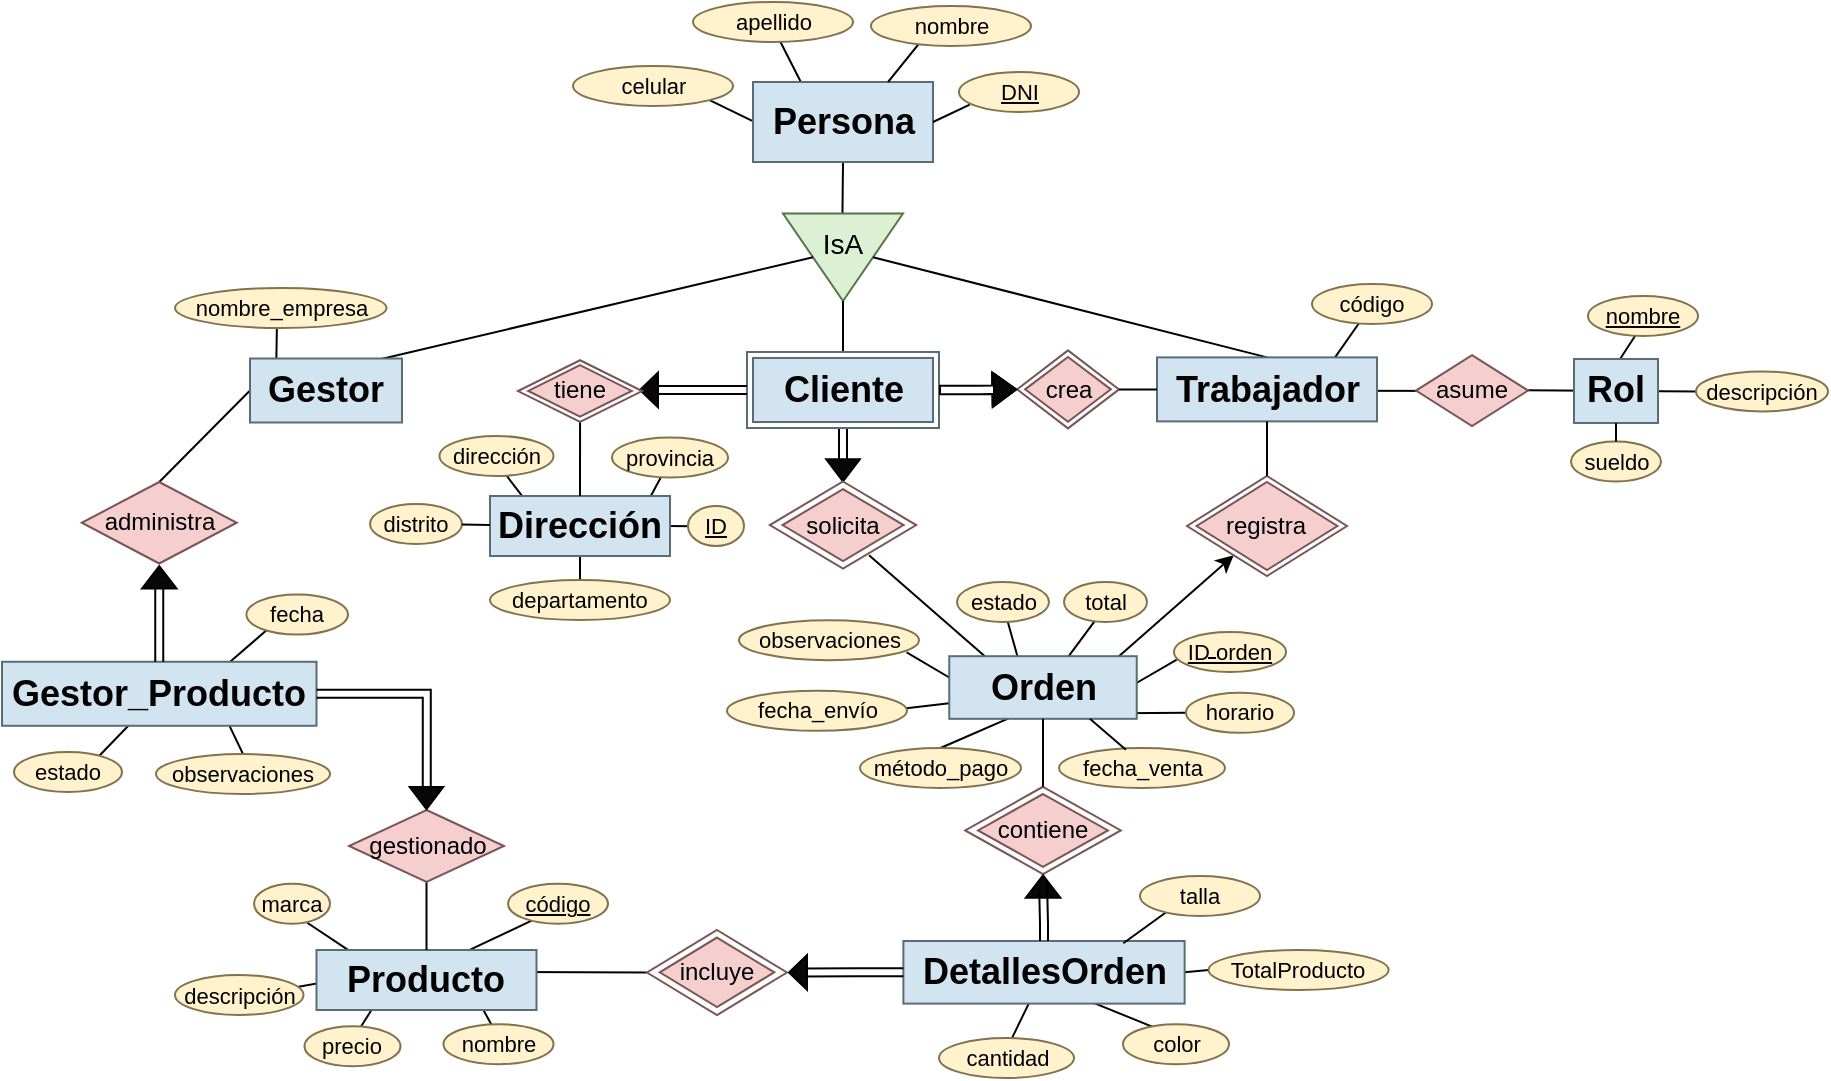 <mxfile version="24.7.17">
  <diagram id="R2lEEEUBdFMjLlhIrx00" name="Page-1">
    <mxGraphModel dx="1254" dy="916" grid="0" gridSize="10" guides="1" tooltips="1" connect="1" arrows="1" fold="1" page="1" pageScale="1" pageWidth="850" pageHeight="1100" math="0" shadow="0" extFonts="Permanent Marker^https://fonts.googleapis.com/css?family=Permanent+Marker">
      <root>
        <mxCell id="0" />
        <mxCell id="1" parent="0" />
        <mxCell id="0wbGflrNy1XPaG-S96dj-91" value="" style="endArrow=none;html=1;rounded=0;exitX=0.791;exitY=0.09;exitDx=0;exitDy=0;exitPerimeter=0;" edge="1" parent="1">
          <mxGeometry width="50" height="50" relative="1" as="geometry">
            <mxPoint x="855" y="226.61" as="sourcePoint" />
            <mxPoint x="868" y="206.61" as="targetPoint" />
          </mxGeometry>
        </mxCell>
        <mxCell id="0wbGflrNy1XPaG-S96dj-69" value="" style="endArrow=none;html=1;rounded=0;entryX=0;entryY=0.5;entryDx=0;entryDy=0;" edge="1" parent="1">
          <mxGeometry width="50" height="50" relative="1" as="geometry">
            <mxPoint x="715.5" y="239.38" as="sourcePoint" />
            <mxPoint x="794.62" y="239.53" as="targetPoint" />
          </mxGeometry>
        </mxCell>
        <mxCell id="0wbGflrNy1XPaG-S96dj-82" value="" style="endArrow=none;html=1;rounded=0;exitX=0.77;exitY=0.15;exitDx=0;exitDy=0;exitPerimeter=0;" edge="1" parent="1" source="0wbGflrNy1XPaG-S96dj-76" target="0wbGflrNy1XPaG-S96dj-1">
          <mxGeometry width="50" height="50" relative="1" as="geometry">
            <mxPoint x="178" y="431" as="sourcePoint" />
            <mxPoint x="171" y="416" as="targetPoint" />
          </mxGeometry>
        </mxCell>
        <mxCell id="0wbGflrNy1XPaG-S96dj-81" value="" style="endArrow=none;html=1;rounded=0;exitX=0.5;exitY=0;exitDx=0;exitDy=0;entryX=0.72;entryY=0.966;entryDx=0;entryDy=0;entryPerimeter=0;" edge="1" parent="1" source="0wbGflrNy1XPaG-S96dj-78" target="0wbGflrNy1XPaG-S96dj-1">
          <mxGeometry width="50" height="50" relative="1" as="geometry">
            <mxPoint x="211" y="534" as="sourcePoint" />
            <mxPoint x="231" y="548" as="targetPoint" />
          </mxGeometry>
        </mxCell>
        <mxCell id="0wbGflrNy1XPaG-S96dj-83" value="" style="endArrow=none;html=1;rounded=0;exitX=0.708;exitY=0.075;exitDx=0;exitDy=0;entryX=0.24;entryY=0.801;entryDx=0;entryDy=0;entryPerimeter=0;exitPerimeter=0;" edge="1" parent="1" source="0wbGflrNy1XPaG-S96dj-1" target="0wbGflrNy1XPaG-S96dj-77">
          <mxGeometry width="50" height="50" relative="1" as="geometry">
            <mxPoint x="87" y="435" as="sourcePoint" />
            <mxPoint x="108" y="418" as="targetPoint" />
          </mxGeometry>
        </mxCell>
        <mxCell id="0wbGflrNy1XPaG-S96dj-56" value="" style="rhombus;whiteSpace=wrap;html=1;fillColor=#F5CFCF;strokeColor=#7B5555;" vertex="1" parent="1">
          <mxGeometry x="559.55" y="222.49" width="42.9" height="32.39" as="geometry" />
        </mxCell>
        <mxCell id="RXgUs7teRVPHH2OxWNDd-2" value="crea" style="rhombus;whiteSpace=wrap;html=1;fillColor=none;strokeColor=#7B5555;" parent="1" vertex="1">
          <mxGeometry x="555.5" y="219.19" width="51" height="39" as="geometry" />
        </mxCell>
        <mxCell id="0wbGflrNy1XPaG-S96dj-52" value="" style="rhombus;whiteSpace=wrap;html=1;fillColor=none;strokeColor=#7B5555;" vertex="1" parent="1">
          <mxGeometry x="529.59" y="437.38" width="77.82" height="43.62" as="geometry" />
        </mxCell>
        <mxCell id="ELXSJOn3E0flHP4w-PMO-62" value="" style="endArrow=none;html=1;rounded=0;exitX=0.791;exitY=0.09;exitDx=0;exitDy=0;exitPerimeter=0;" parent="1" source="ELXSJOn3E0flHP4w-PMO-41" target="55ezojVvOQlJSLOhFWwa-6" edge="1">
          <mxGeometry width="50" height="50" relative="1" as="geometry">
            <mxPoint x="562.5" y="117" as="sourcePoint" />
            <mxPoint x="761.039" y="233.987" as="targetPoint" />
          </mxGeometry>
        </mxCell>
        <mxCell id="55ezojVvOQlJSLOhFWwa-83" value="" style="endArrow=classic;html=1;rounded=0;exitX=0.89;exitY=0.039;exitDx=0;exitDy=0;exitPerimeter=0;" parent="1" target="ELXSJOn3E0flHP4w-PMO-49" edge="1" source="ELXSJOn3E0flHP4w-PMO-58">
          <mxGeometry width="50" height="50" relative="1" as="geometry">
            <mxPoint x="724.5" y="460" as="sourcePoint" />
            <mxPoint x="573.5" y="365" as="targetPoint" />
          </mxGeometry>
        </mxCell>
        <mxCell id="ELXSJOn3E0flHP4w-PMO-66" value="" style="endArrow=none;html=1;rounded=0;entryX=0.482;entryY=0.883;entryDx=0;entryDy=0;exitX=0.173;exitY=0.063;exitDx=0;exitDy=0;entryPerimeter=0;exitPerimeter=0;" parent="1" source="ELXSJOn3E0flHP4w-PMO-39" target="ELXSJOn3E0flHP4w-PMO-65" edge="1">
          <mxGeometry width="50" height="50" relative="1" as="geometry">
            <mxPoint x="82" y="251" as="sourcePoint" />
            <mxPoint x="-73" y="114" as="targetPoint" />
          </mxGeometry>
        </mxCell>
        <mxCell id="ELXSJOn3E0flHP4w-PMO-46" value="" style="endArrow=none;html=1;rounded=0;exitX=0.5;exitY=0;exitDx=0;exitDy=0;entryX=0;entryY=0.5;entryDx=0;entryDy=0;" parent="1" source="ELXSJOn3E0flHP4w-PMO-47" target="ELXSJOn3E0flHP4w-PMO-39" edge="1">
          <mxGeometry width="50" height="50" relative="1" as="geometry">
            <mxPoint x="286" y="361" as="sourcePoint" />
            <mxPoint x="281" y="291" as="targetPoint" />
          </mxGeometry>
        </mxCell>
        <mxCell id="55ezojVvOQlJSLOhFWwa-85" value="" style="endArrow=none;html=1;rounded=0;exitX=0.395;exitY=0.978;exitDx=0;exitDy=0;entryX=0.669;entryY=0.14;entryDx=0;entryDy=0;exitPerimeter=0;entryPerimeter=0;" parent="1" source="ELXSJOn3E0flHP4w-PMO-58" target="55ezojVvOQlJSLOhFWwa-84" edge="1">
          <mxGeometry width="50" height="50" relative="1" as="geometry">
            <mxPoint x="597.5" y="412.4" as="sourcePoint" />
            <mxPoint x="602.5" y="434.4" as="targetPoint" />
          </mxGeometry>
        </mxCell>
        <mxCell id="55ezojVvOQlJSLOhFWwa-69" value="" style="endArrow=none;html=1;rounded=0;exitX=0.439;exitY=0.027;exitDx=0;exitDy=0;entryX=0.745;entryY=0.91;entryDx=0;entryDy=0;entryPerimeter=0;exitPerimeter=0;" parent="1" source="55ezojVvOQlJSLOhFWwa-61" target="ELXSJOn3E0flHP4w-PMO-53" edge="1">
          <mxGeometry width="50" height="50" relative="1" as="geometry">
            <mxPoint x="239.25" y="580" as="sourcePoint" />
            <mxPoint x="243.25" y="559" as="targetPoint" />
          </mxGeometry>
        </mxCell>
        <mxCell id="55ezojVvOQlJSLOhFWwa-68" value="" style="endArrow=none;html=1;rounded=0;exitX=0.551;exitY=0.15;exitDx=0;exitDy=0;entryX=0.25;entryY=1;entryDx=0;entryDy=0;exitPerimeter=0;" parent="1" source="55ezojVvOQlJSLOhFWwa-62" target="ELXSJOn3E0flHP4w-PMO-53" edge="1">
          <mxGeometry width="50" height="50" relative="1" as="geometry">
            <mxPoint x="200.25" y="571" as="sourcePoint" />
            <mxPoint x="218.25" y="555" as="targetPoint" />
          </mxGeometry>
        </mxCell>
        <mxCell id="55ezojVvOQlJSLOhFWwa-70" value="" style="endArrow=none;html=1;rounded=0;exitX=0.701;exitY=0.973;exitDx=0;exitDy=0;entryX=0.143;entryY=-0.003;entryDx=0;entryDy=0;entryPerimeter=0;exitPerimeter=0;" parent="1" source="55ezojVvOQlJSLOhFWwa-60" target="ELXSJOn3E0flHP4w-PMO-53" edge="1">
          <mxGeometry width="50" height="50" relative="1" as="geometry">
            <mxPoint x="299.25" y="584" as="sourcePoint" />
            <mxPoint x="283.25" y="558" as="targetPoint" />
          </mxGeometry>
        </mxCell>
        <mxCell id="55ezojVvOQlJSLOhFWwa-65" value="" style="endArrow=none;html=1;rounded=0;exitX=0.236;exitY=0.923;exitDx=0;exitDy=0;entryX=0.689;entryY=0.012;entryDx=0;entryDy=0;exitPerimeter=0;entryPerimeter=0;" parent="1" source="55ezojVvOQlJSLOhFWwa-58" target="ELXSJOn3E0flHP4w-PMO-53" edge="1">
          <mxGeometry width="50" height="50" relative="1" as="geometry">
            <mxPoint x="316.25" y="431" as="sourcePoint" />
            <mxPoint x="343.25" y="431" as="targetPoint" />
          </mxGeometry>
        </mxCell>
        <mxCell id="55ezojVvOQlJSLOhFWwa-71" value="" style="endArrow=none;html=1;rounded=0;exitX=0.171;exitY=0.751;exitDx=0;exitDy=0;entryX=0.826;entryY=0.016;entryDx=0;entryDy=0;exitPerimeter=0;entryPerimeter=0;" parent="1" source="55ezojVvOQlJSLOhFWwa-59" target="ELXSJOn3E0flHP4w-PMO-53" edge="1">
          <mxGeometry width="50" height="50" relative="1" as="geometry">
            <mxPoint x="341.25" y="569" as="sourcePoint" />
            <mxPoint x="314.25" y="556" as="targetPoint" />
          </mxGeometry>
        </mxCell>
        <mxCell id="55ezojVvOQlJSLOhFWwa-22" value="" style="endArrow=none;html=1;rounded=0;entryX=0;entryY=0.5;entryDx=0;entryDy=0;exitX=0.909;exitY=0.367;exitDx=0;exitDy=0;exitPerimeter=0;" parent="1" source="ELXSJOn3E0flHP4w-PMO-53" target="55ezojVvOQlJSLOhFWwa-21" edge="1">
          <mxGeometry width="50" height="50" relative="1" as="geometry">
            <mxPoint x="247.5" y="569" as="sourcePoint" />
            <mxPoint x="370.5" y="571" as="targetPoint" />
          </mxGeometry>
        </mxCell>
        <mxCell id="55ezojVvOQlJSLOhFWwa-9" value="" style="endArrow=none;html=1;rounded=0;exitX=0;exitY=0.75;exitDx=0;exitDy=0;entryX=0.973;entryY=0.449;entryDx=0;entryDy=0;entryPerimeter=0;" parent="1" source="ELXSJOn3E0flHP4w-PMO-58" target="55ezojVvOQlJSLOhFWwa-57" edge="1">
          <mxGeometry width="50" height="50" relative="1" as="geometry">
            <mxPoint x="522.469" y="394.926" as="sourcePoint" />
            <mxPoint x="504.98" y="394.66" as="targetPoint" />
          </mxGeometry>
        </mxCell>
        <mxCell id="55ezojVvOQlJSLOhFWwa-19" value="" style="endArrow=none;html=1;rounded=0;exitX=0.971;exitY=0.476;exitDx=0;exitDy=0;exitPerimeter=0;entryX=0.025;entryY=0.691;entryDx=0;entryDy=0;entryPerimeter=0;" parent="1" source="ELXSJOn3E0flHP4w-PMO-58" target="0wbGflrNy1XPaG-S96dj-60" edge="1">
          <mxGeometry width="50" height="50" relative="1" as="geometry">
            <mxPoint x="611.5" y="439.0" as="sourcePoint" />
            <mxPoint x="636.265" y="376.348" as="targetPoint" />
          </mxGeometry>
        </mxCell>
        <mxCell id="55ezojVvOQlJSLOhFWwa-15" value="" style="endArrow=none;html=1;rounded=0;entryX=0.208;entryY=0.05;entryDx=0;entryDy=0;exitX=0.678;exitY=0.847;exitDx=0;exitDy=0;exitPerimeter=0;entryPerimeter=0;" parent="1" source="0wbGflrNy1XPaG-S96dj-58" target="ELXSJOn3E0flHP4w-PMO-58" edge="1">
          <mxGeometry width="50" height="50" relative="1" as="geometry">
            <mxPoint x="482.287" y="353.968" as="sourcePoint" />
            <mxPoint x="713.5" y="495" as="targetPoint" />
          </mxGeometry>
        </mxCell>
        <mxCell id="55ezojVvOQlJSLOhFWwa-12" value="" style="endArrow=none;html=1;rounded=0;exitX=0.907;exitY=0.91;exitDx=0;exitDy=0;entryX=0;entryY=0.5;entryDx=0;entryDy=0;exitPerimeter=0;" parent="1" source="ELXSJOn3E0flHP4w-PMO-58" target="55ezojVvOQlJSLOhFWwa-11" edge="1">
          <mxGeometry width="50" height="50" relative="1" as="geometry">
            <mxPoint x="610.5" y="431.0" as="sourcePoint" />
            <mxPoint x="632.5" y="444.0" as="targetPoint" />
          </mxGeometry>
        </mxCell>
        <mxCell id="55ezojVvOQlJSLOhFWwa-48" value="" style="endArrow=none;html=1;rounded=0;entryX=0;entryY=0.5;entryDx=0;entryDy=0;exitX=1;exitY=1;exitDx=0;exitDy=0;" parent="1" edge="1">
          <mxGeometry width="50" height="50" relative="1" as="geometry">
            <mxPoint x="500.32" y="370.171" as="sourcePoint" />
            <mxPoint x="521.625" y="382.75" as="targetPoint" />
          </mxGeometry>
        </mxCell>
        <mxCell id="55ezojVvOQlJSLOhFWwa-47" value="" style="endArrow=none;html=1;rounded=0;entryX=0.5;entryY=0;entryDx=0;entryDy=0;exitX=0.35;exitY=0.95;exitDx=0;exitDy=0;exitPerimeter=0;" parent="1" source="ELXSJOn3E0flHP4w-PMO-58" target="55ezojVvOQlJSLOhFWwa-56" edge="1">
          <mxGeometry width="50" height="50" relative="1" as="geometry">
            <mxPoint x="561" y="406" as="sourcePoint" />
            <mxPoint x="583.21" y="423.04" as="targetPoint" />
          </mxGeometry>
        </mxCell>
        <mxCell id="55ezojVvOQlJSLOhFWwa-17" value="" style="endArrow=none;html=1;rounded=0;exitX=0.281;exitY=0.029;exitDx=0;exitDy=0;entryX=0.549;entryY=0.977;entryDx=0;entryDy=0;entryPerimeter=0;exitPerimeter=0;" parent="1" target="55ezojVvOQlJSLOhFWwa-16" edge="1">
          <mxGeometry width="50" height="50" relative="1" as="geometry">
            <mxPoint x="555.969" y="373.006" as="sourcePoint" />
            <mxPoint x="555" y="351" as="targetPoint" />
          </mxGeometry>
        </mxCell>
        <mxCell id="55ezojVvOQlJSLOhFWwa-43" value="" style="endArrow=none;html=1;rounded=0;exitX=0.211;exitY=0.126;exitDx=0;exitDy=0;exitPerimeter=0;entryX=0.575;entryY=0.943;entryDx=0;entryDy=0;entryPerimeter=0;" parent="1" source="ELXSJOn3E0flHP4w-PMO-56" target="55ezojVvOQlJSLOhFWwa-36" edge="1">
          <mxGeometry width="50" height="50" relative="1" as="geometry">
            <mxPoint x="302" y="338" as="sourcePoint" />
            <mxPoint x="266" y="345" as="targetPoint" />
          </mxGeometry>
        </mxCell>
        <mxCell id="55ezojVvOQlJSLOhFWwa-39" value="" style="endArrow=none;html=1;rounded=0;entryX=0.5;entryY=0;entryDx=0;entryDy=0;exitX=0.5;exitY=1;exitDx=0;exitDy=0;" parent="1" source="ELXSJOn3E0flHP4w-PMO-56" target="55ezojVvOQlJSLOhFWwa-33" edge="1">
          <mxGeometry width="50" height="50" relative="1" as="geometry">
            <mxPoint x="389" y="335" as="sourcePoint" />
            <mxPoint x="421" y="335" as="targetPoint" />
          </mxGeometry>
        </mxCell>
        <mxCell id="55ezojVvOQlJSLOhFWwa-38" value="" style="endArrow=none;html=1;rounded=0;entryX=0.448;entryY=0.852;entryDx=0;entryDy=0;exitX=0.881;exitY=0.071;exitDx=0;exitDy=0;exitPerimeter=0;entryPerimeter=0;" parent="1" source="ELXSJOn3E0flHP4w-PMO-56" target="55ezojVvOQlJSLOhFWwa-31" edge="1">
          <mxGeometry width="50" height="50" relative="1" as="geometry">
            <mxPoint x="389" y="335" as="sourcePoint" />
            <mxPoint x="421" y="342" as="targetPoint" />
          </mxGeometry>
        </mxCell>
        <mxCell id="55ezojVvOQlJSLOhFWwa-37" value="" style="endArrow=none;html=1;rounded=0;entryX=0.057;entryY=0.505;entryDx=0;entryDy=0;exitX=1;exitY=0.5;exitDx=0;exitDy=0;entryPerimeter=0;" parent="1" source="ELXSJOn3E0flHP4w-PMO-56" target="55ezojVvOQlJSLOhFWwa-34" edge="1">
          <mxGeometry width="50" height="50" relative="1" as="geometry">
            <mxPoint x="520" y="296" as="sourcePoint" />
            <mxPoint x="609" y="423" as="targetPoint" />
          </mxGeometry>
        </mxCell>
        <mxCell id="ELXSJOn3E0flHP4w-PMO-70" value="" style="shape=link;html=1;rounded=0;exitX=0;exitY=0.5;exitDx=0;exitDy=0;" parent="1" edge="1" source="RXgUs7teRVPHH2OxWNDd-12">
          <mxGeometry width="100" relative="1" as="geometry">
            <mxPoint x="459.274" y="258" as="sourcePoint" />
            <mxPoint x="372" y="239" as="targetPoint" />
          </mxGeometry>
        </mxCell>
        <mxCell id="ELXSJOn3E0flHP4w-PMO-22" value="" style="endArrow=none;html=1;rounded=0;exitX=0.057;exitY=0.505;exitDx=0;exitDy=0;exitPerimeter=0;entryX=0.5;entryY=1;entryDx=0;entryDy=0;" parent="1" source="ELXSJOn3E0flHP4w-PMO-31" target="ELXSJOn3E0flHP4w-PMO-2" edge="1">
          <mxGeometry width="50" height="50" relative="1" as="geometry">
            <mxPoint x="468.5" y="149" as="sourcePoint" />
            <mxPoint x="468.5" y="122" as="targetPoint" />
          </mxGeometry>
        </mxCell>
        <mxCell id="ELXSJOn3E0flHP4w-PMO-15" value="" style="endArrow=none;html=1;rounded=0;exitX=0.019;exitY=0.512;exitDx=0;exitDy=0;exitPerimeter=0;entryX=1;entryY=1;entryDx=0;entryDy=0;" parent="1" source="ELXSJOn3E0flHP4w-PMO-2" target="ELXSJOn3E0flHP4w-PMO-12" edge="1">
          <mxGeometry width="50" height="50" relative="1" as="geometry">
            <mxPoint x="423.5" y="102" as="sourcePoint" />
            <mxPoint x="393.5" y="90" as="targetPoint" />
          </mxGeometry>
        </mxCell>
        <mxCell id="ELXSJOn3E0flHP4w-PMO-14" value="" style="endArrow=none;html=1;rounded=0;entryX=0.538;entryY=0.932;entryDx=0;entryDy=0;entryPerimeter=0;exitX=0.27;exitY=0.018;exitDx=0;exitDy=0;exitPerimeter=0;" parent="1" source="ELXSJOn3E0flHP4w-PMO-2" target="ELXSJOn3E0flHP4w-PMO-11" edge="1">
          <mxGeometry width="50" height="50" relative="1" as="geometry">
            <mxPoint x="441.5" y="87" as="sourcePoint" />
            <mxPoint x="431.5" y="57" as="targetPoint" />
          </mxGeometry>
        </mxCell>
        <mxCell id="ELXSJOn3E0flHP4w-PMO-2" value="&lt;font style=&quot;font-size: 18px;&quot;&gt;&lt;b&gt;Persona&lt;/b&gt;&lt;/font&gt;" style="rounded=0;whiteSpace=wrap;html=1;fillColor=#d2e4f0;strokeColor=#5a6c78;shadow=0;" parent="1" vertex="1">
          <mxGeometry x="423.5" y="85" width="90" height="40" as="geometry" />
        </mxCell>
        <mxCell id="ELXSJOn3E0flHP4w-PMO-8" value="" style="endArrow=none;html=1;rounded=0;exitX=1;exitY=0.5;exitDx=0;exitDy=0;entryX=0.09;entryY=0.814;entryDx=0;entryDy=0;entryPerimeter=0;" parent="1" source="ELXSJOn3E0flHP4w-PMO-2" target="ELXSJOn3E0flHP4w-PMO-9" edge="1">
          <mxGeometry width="50" height="50" relative="1" as="geometry">
            <mxPoint x="513.5" y="101" as="sourcePoint" />
            <mxPoint x="543.5" y="91" as="targetPoint" />
          </mxGeometry>
        </mxCell>
        <mxCell id="ELXSJOn3E0flHP4w-PMO-9" value="&lt;u&gt;&lt;font style=&quot;font-size: 11px;&quot;&gt;DNI&lt;/font&gt;&lt;/u&gt;" style="ellipse;whiteSpace=wrap;html=1;fillColor=#FFF2CC;strokeColor=#80734D;" parent="1" vertex="1">
          <mxGeometry x="526.5" y="80" width="60" height="20" as="geometry" />
        </mxCell>
        <mxCell id="ELXSJOn3E0flHP4w-PMO-12" value="&lt;font style=&quot;font-size: 11px;&quot;&gt;celular&lt;/font&gt;" style="ellipse;whiteSpace=wrap;html=1;fillColor=#fff2cc;strokeColor=#80734d;" parent="1" vertex="1">
          <mxGeometry x="333.5" y="77" width="80" height="20" as="geometry" />
        </mxCell>
        <mxCell id="ELXSJOn3E0flHP4w-PMO-13" value="" style="endArrow=none;html=1;rounded=0;exitX=0.75;exitY=0;exitDx=0;exitDy=0;entryX=0.299;entryY=0.947;entryDx=0;entryDy=0;entryPerimeter=0;" parent="1" source="ELXSJOn3E0flHP4w-PMO-2" target="ELXSJOn3E0flHP4w-PMO-10" edge="1">
          <mxGeometry width="50" height="50" relative="1" as="geometry">
            <mxPoint x="493.5" y="85" as="sourcePoint" />
            <mxPoint x="513.5" y="55" as="targetPoint" />
          </mxGeometry>
        </mxCell>
        <mxCell id="ELXSJOn3E0flHP4w-PMO-10" value="&lt;font style=&quot;font-size: 11px;&quot;&gt;nombre&lt;/font&gt;" style="ellipse;whiteSpace=wrap;html=1;fillColor=#FFF2CC;strokeColor=#80734D;" parent="1" vertex="1">
          <mxGeometry x="482.5" y="47" width="80" height="20" as="geometry" />
        </mxCell>
        <mxCell id="ELXSJOn3E0flHP4w-PMO-11" value="&lt;font style=&quot;font-size: 11px;&quot;&gt;apellido&lt;/font&gt;" style="ellipse;whiteSpace=wrap;html=1;fillColor=#FFF2CC;strokeColor=#80734D;" parent="1" vertex="1">
          <mxGeometry x="393.5" y="45" width="80" height="20" as="geometry" />
        </mxCell>
        <mxCell id="ELXSJOn3E0flHP4w-PMO-31" value="" style="triangle;whiteSpace=wrap;html=1;rotation=90;fillColor=#DCF0D3;strokeColor=#557748;" parent="1" vertex="1">
          <mxGeometry x="446.63" y="142.63" width="43.75" height="60" as="geometry" />
        </mxCell>
        <mxCell id="ELXSJOn3E0flHP4w-PMO-32" value="&lt;font style=&quot;font-size: 14px;&quot;&gt;IsA&lt;/font&gt;" style="text;html=1;align=center;verticalAlign=middle;resizable=0;points=[];autosize=1;strokeColor=none;fillColor=none;" parent="1" vertex="1">
          <mxGeometry x="447.5" y="151" width="40" height="30" as="geometry" />
        </mxCell>
        <mxCell id="ELXSJOn3E0flHP4w-PMO-34" value="" style="endArrow=none;html=1;rounded=0;entryX=0.5;entryY=0;entryDx=0;entryDy=0;exitX=0.5;exitY=0;exitDx=0;exitDy=0;" parent="1" source="ELXSJOn3E0flHP4w-PMO-41" target="ELXSJOn3E0flHP4w-PMO-31" edge="1">
          <mxGeometry width="50" height="50" relative="1" as="geometry">
            <mxPoint x="633.5" y="245" as="sourcePoint" />
            <mxPoint x="482.5" y="175" as="targetPoint" />
          </mxGeometry>
        </mxCell>
        <mxCell id="ELXSJOn3E0flHP4w-PMO-35" value="" style="endArrow=none;html=1;rounded=0;entryX=0.5;entryY=1;entryDx=0;entryDy=0;exitX=0.654;exitY=0.125;exitDx=0;exitDy=0;exitPerimeter=0;" parent="1" source="ELXSJOn3E0flHP4w-PMO-39" target="ELXSJOn3E0flHP4w-PMO-31" edge="1">
          <mxGeometry width="50" height="50" relative="1" as="geometry">
            <mxPoint x="299.75" y="245" as="sourcePoint" />
            <mxPoint x="449.75" y="175" as="targetPoint" />
          </mxGeometry>
        </mxCell>
        <mxCell id="ELXSJOn3E0flHP4w-PMO-38" value="" style="endArrow=none;html=1;rounded=0;entryX=1;entryY=0.5;entryDx=0;entryDy=0;exitX=0.5;exitY=0;exitDx=0;exitDy=0;" parent="1" source="ELXSJOn3E0flHP4w-PMO-45" target="ELXSJOn3E0flHP4w-PMO-31" edge="1">
          <mxGeometry width="50" height="50" relative="1" as="geometry">
            <mxPoint x="473.5" y="235" as="sourcePoint" />
            <mxPoint x="433.25" y="195" as="targetPoint" />
          </mxGeometry>
        </mxCell>
        <mxCell id="ELXSJOn3E0flHP4w-PMO-39" value="&lt;font style=&quot;font-size: 18px;&quot;&gt;&lt;b&gt;Gestor&lt;/b&gt;&lt;/font&gt;" style="rounded=0;whiteSpace=wrap;html=1;fillColor=#d2e4f0;strokeColor=#5a6c78;shadow=0;" parent="1" vertex="1">
          <mxGeometry x="172" y="223.25" width="76" height="32" as="geometry" />
        </mxCell>
        <mxCell id="ELXSJOn3E0flHP4w-PMO-41" value="&lt;span style=&quot;font-size: 18px;&quot;&gt;&lt;b&gt;Trabajador&lt;/b&gt;&lt;/span&gt;" style="rounded=0;whiteSpace=wrap;html=1;fillColor=#d2e4f0;strokeColor=#5a6c78;shadow=0;" parent="1" vertex="1">
          <mxGeometry x="625.5" y="222.69" width="110" height="32" as="geometry" />
        </mxCell>
        <mxCell id="ELXSJOn3E0flHP4w-PMO-47" value="administra" style="rhombus;whiteSpace=wrap;html=1;fillColor=#F5CFCF;strokeColor=#7B5555;" parent="1" vertex="1">
          <mxGeometry x="87.87" y="285" width="77.5" height="40.75" as="geometry" />
        </mxCell>
        <mxCell id="ELXSJOn3E0flHP4w-PMO-49" value="" style="rhombus;whiteSpace=wrap;html=1;fillColor=none;strokeColor=#7B5555;" parent="1" vertex="1">
          <mxGeometry x="640.5" y="282" width="80" height="50" as="geometry" />
        </mxCell>
        <mxCell id="ELXSJOn3E0flHP4w-PMO-52" value="tiene" style="rhombus;whiteSpace=wrap;html=1;fillColor=#F5CFCF;strokeColor=#7B5555;" parent="1" vertex="1">
          <mxGeometry x="311.12" y="226.61" width="51.75" height="25.75" as="geometry" />
        </mxCell>
        <mxCell id="ELXSJOn3E0flHP4w-PMO-53" value="&lt;font style=&quot;font-size: 18px;&quot;&gt;&lt;b&gt;Producto&lt;/b&gt;&lt;/font&gt;" style="rounded=0;whiteSpace=wrap;html=1;fillColor=#d2e4f0;strokeColor=#5a6c78;shadow=0;" parent="1" vertex="1">
          <mxGeometry x="205.25" y="519" width="110" height="30" as="geometry" />
        </mxCell>
        <mxCell id="ELXSJOn3E0flHP4w-PMO-56" value="&lt;font style=&quot;font-size: 18px;&quot;&gt;&lt;b&gt;Dirección&lt;/b&gt;&lt;/font&gt;" style="rounded=0;whiteSpace=wrap;html=1;fillColor=#d2e4f0;strokeColor=#5a6c78;shadow=0;" parent="1" vertex="1">
          <mxGeometry x="292" y="292" width="90" height="30" as="geometry" />
        </mxCell>
        <mxCell id="ELXSJOn3E0flHP4w-PMO-65" value="&lt;font style=&quot;font-size: 11px;&quot;&gt;nombre_empresa&lt;/font&gt;" style="ellipse;whiteSpace=wrap;html=1;fillColor=#FFF2CC;strokeColor=#80734D;" parent="1" vertex="1">
          <mxGeometry x="134.5" y="188" width="105.75" height="20" as="geometry" />
        </mxCell>
        <mxCell id="ELXSJOn3E0flHP4w-PMO-67" value="" style="endArrow=none;html=1;rounded=0;exitX=0.5;exitY=0;exitDx=0;exitDy=0;entryX=0.5;entryY=1;entryDx=0;entryDy=0;" parent="1" source="ELXSJOn3E0flHP4w-PMO-53" target="0wbGflrNy1XPaG-S96dj-75" edge="1">
          <mxGeometry width="50" height="50" relative="1" as="geometry">
            <mxPoint x="97.5" y="483" as="sourcePoint" />
            <mxPoint x="224" y="440" as="targetPoint" />
          </mxGeometry>
        </mxCell>
        <mxCell id="ELXSJOn3E0flHP4w-PMO-72" value="" style="shape=link;html=1;rounded=0;exitX=0.5;exitY=1;exitDx=0;exitDy=0;entryX=0;entryY=0.5;entryDx=0;entryDy=0;" parent="1" source="ELXSJOn3E0flHP4w-PMO-45" target="55ezojVvOQlJSLOhFWwa-75" edge="1">
          <mxGeometry width="100" relative="1" as="geometry">
            <mxPoint x="502.5" y="276" as="sourcePoint" />
            <mxPoint x="500" y="298" as="targetPoint" />
          </mxGeometry>
        </mxCell>
        <mxCell id="ELXSJOn3E0flHP4w-PMO-74" value="" style="group" parent="1" vertex="1" connectable="0">
          <mxGeometry x="518.5" y="369.75" width="100" height="36" as="geometry" />
        </mxCell>
        <mxCell id="ELXSJOn3E0flHP4w-PMO-58" value="&lt;span style=&quot;font-size: 18px;&quot;&gt;&lt;b&gt;Orden&lt;/b&gt;&lt;/span&gt;" style="rounded=0;whiteSpace=wrap;html=1;fillColor=#d2e4f0;strokeColor=#5a6c78;shadow=0;" parent="ELXSJOn3E0flHP4w-PMO-74" vertex="1">
          <mxGeometry x="3.125" y="2.348" width="93.75" height="31.304" as="geometry" />
        </mxCell>
        <mxCell id="ELXSJOn3E0flHP4w-PMO-76" value="" style="endArrow=none;html=1;rounded=0;entryX=0.5;entryY=1;entryDx=0;entryDy=0;" parent="1" source="ELXSJOn3E0flHP4w-PMO-49" target="ELXSJOn3E0flHP4w-PMO-41" edge="1">
          <mxGeometry width="50" height="50" relative="1" as="geometry">
            <mxPoint x="637.5" y="327" as="sourcePoint" />
            <mxPoint x="687.5" y="277" as="targetPoint" />
          </mxGeometry>
        </mxCell>
        <mxCell id="55ezojVvOQlJSLOhFWwa-6" value="&lt;font style=&quot;font-size: 11px;&quot;&gt;código&lt;/font&gt;" style="ellipse;whiteSpace=wrap;html=1;fillColor=#FFF2CC;strokeColor=#80734D;" parent="1" vertex="1">
          <mxGeometry x="703" y="186" width="60" height="20" as="geometry" />
        </mxCell>
        <mxCell id="55ezojVvOQlJSLOhFWwa-11" value="&lt;span style=&quot;font-size: 11px;&quot;&gt;horario&lt;/span&gt;" style="ellipse;whiteSpace=wrap;html=1;fillColor=#FFF2CC;strokeColor=#80734D;" parent="1" vertex="1">
          <mxGeometry x="640" y="390.4" width="54" height="20" as="geometry" />
        </mxCell>
        <mxCell id="55ezojVvOQlJSLOhFWwa-14" value="" style="group" parent="1" vertex="1" connectable="0">
          <mxGeometry x="420.5" y="220" width="96" height="38" as="geometry" />
        </mxCell>
        <mxCell id="ELXSJOn3E0flHP4w-PMO-45" value="" style="rounded=0;whiteSpace=wrap;html=1;strokeColor=#5A6C78;fillColor=none;" parent="55ezojVvOQlJSLOhFWwa-14" vertex="1">
          <mxGeometry width="96" height="38" as="geometry" />
        </mxCell>
        <mxCell id="ELXSJOn3E0flHP4w-PMO-40" value="&lt;font style=&quot;font-size: 18px;&quot;&gt;&lt;b&gt;Cliente&lt;/b&gt;&lt;/font&gt;" style="rounded=0;whiteSpace=wrap;html=1;fillColor=#d2e4f0;strokeColor=#5a6c78;shadow=0;" parent="55ezojVvOQlJSLOhFWwa-14" vertex="1">
          <mxGeometry x="3" y="3" width="90" height="32" as="geometry" />
        </mxCell>
        <mxCell id="ELXSJOn3E0flHP4w-PMO-50" value="&lt;font style=&quot;font-size: 12px;&quot;&gt;solicita&lt;/font&gt;" style="rhombus;whiteSpace=wrap;html=1;fillColor=#F5CFCF;strokeColor=#7B5555;" parent="1" vertex="1">
          <mxGeometry x="438.25" y="288.52" width="60.51" height="36" as="geometry" />
        </mxCell>
        <mxCell id="55ezojVvOQlJSLOhFWwa-16" value="&lt;font style=&quot;font-size: 11px;&quot;&gt;estado&lt;/font&gt;" style="ellipse;whiteSpace=wrap;html=1;fillColor=#FFF2CC;strokeColor=#80734D;" parent="1" vertex="1">
          <mxGeometry x="525.5" y="335" width="46" height="20" as="geometry" />
        </mxCell>
        <mxCell id="55ezojVvOQlJSLOhFWwa-21" value="" style="rhombus;whiteSpace=wrap;html=1;fillColor=none;strokeColor=#7B5555;" parent="1" vertex="1">
          <mxGeometry x="370.5" y="509" width="70" height="42.5" as="geometry" />
        </mxCell>
        <mxCell id="55ezojVvOQlJSLOhFWwa-31" value="&lt;font style=&quot;font-size: 11px;&quot;&gt;provincia&lt;/font&gt;" style="ellipse;whiteSpace=wrap;html=1;fillColor=#FFF2CC;strokeColor=#80734D;" parent="1" vertex="1">
          <mxGeometry x="353" y="262.75" width="58" height="20" as="geometry" />
        </mxCell>
        <mxCell id="55ezojVvOQlJSLOhFWwa-32" style="edgeStyle=orthogonalEdgeStyle;rounded=0;orthogonalLoop=1;jettySize=auto;html=1;exitX=0.5;exitY=1;exitDx=0;exitDy=0;" parent="1" source="55ezojVvOQlJSLOhFWwa-31" target="55ezojVvOQlJSLOhFWwa-31" edge="1">
          <mxGeometry relative="1" as="geometry" />
        </mxCell>
        <mxCell id="55ezojVvOQlJSLOhFWwa-33" value="&lt;font style=&quot;font-size: 11px;&quot;&gt;departamento&lt;/font&gt;" style="ellipse;whiteSpace=wrap;html=1;fillColor=#FFF2CC;strokeColor=#80734D;" parent="1" vertex="1">
          <mxGeometry x="292" y="334" width="90" height="20" as="geometry" />
        </mxCell>
        <mxCell id="55ezojVvOQlJSLOhFWwa-34" value="&lt;span style=&quot;font-size: 11px;&quot;&gt;&lt;u&gt;ID&lt;/u&gt;&lt;/span&gt;" style="ellipse;whiteSpace=wrap;html=1;fillColor=#FFF2CC;strokeColor=#80734D;" parent="1" vertex="1">
          <mxGeometry x="391" y="297" width="28" height="20" as="geometry" />
        </mxCell>
        <mxCell id="55ezojVvOQlJSLOhFWwa-35" value="&lt;font style=&quot;font-size: 11px;&quot;&gt;distrito&lt;/font&gt;" style="ellipse;whiteSpace=wrap;html=1;fillColor=#FFF2CC;strokeColor=#80734D;" parent="1" vertex="1">
          <mxGeometry x="232" y="296" width="46" height="20" as="geometry" />
        </mxCell>
        <mxCell id="55ezojVvOQlJSLOhFWwa-36" value="&lt;font style=&quot;font-size: 11px;&quot;&gt;dirección&lt;/font&gt;" style="ellipse;whiteSpace=wrap;html=1;fillColor=#FFF2CC;strokeColor=#80734D;" parent="1" vertex="1">
          <mxGeometry x="266.75" y="262" width="57" height="20" as="geometry" />
        </mxCell>
        <mxCell id="55ezojVvOQlJSLOhFWwa-40" value="" style="endArrow=none;html=1;rounded=0;" parent="1" source="ELXSJOn3E0flHP4w-PMO-56" target="55ezojVvOQlJSLOhFWwa-35" edge="1">
          <mxGeometry width="50" height="50" relative="1" as="geometry">
            <mxPoint x="370" y="345" as="sourcePoint" />
            <mxPoint x="369" y="362" as="targetPoint" />
          </mxGeometry>
        </mxCell>
        <mxCell id="55ezojVvOQlJSLOhFWwa-45" value="&lt;font style=&quot;font-size: 11px;&quot;&gt;observaciones&lt;/font&gt;" style="ellipse;whiteSpace=wrap;html=1;fillColor=#FFF2CC;strokeColor=#80734D;" parent="1" vertex="1">
          <mxGeometry x="416.5" y="354.1" width="90" height="20" as="geometry" />
        </mxCell>
        <mxCell id="55ezojVvOQlJSLOhFWwa-56" value="&lt;span style=&quot;font-size: 11px;&quot;&gt;método_pago&lt;/span&gt;" style="ellipse;whiteSpace=wrap;html=1;fillColor=#FFF2CC;strokeColor=#80734D;" parent="1" vertex="1">
          <mxGeometry x="477" y="418" width="80.5" height="20" as="geometry" />
        </mxCell>
        <mxCell id="55ezojVvOQlJSLOhFWwa-57" value="&lt;font style=&quot;font-size: 11px;&quot;&gt;fecha_envío&lt;/font&gt;" style="ellipse;whiteSpace=wrap;html=1;fillColor=#FFF2CC;strokeColor=#80734D;" parent="1" vertex="1">
          <mxGeometry x="410.5" y="389.4" width="90" height="20" as="geometry" />
        </mxCell>
        <mxCell id="55ezojVvOQlJSLOhFWwa-58" value="&lt;font style=&quot;font-size: 11px;&quot;&gt;&lt;u&gt;código&lt;/u&gt;&lt;/font&gt;" style="ellipse;whiteSpace=wrap;html=1;fillColor=#FFF2CC;strokeColor=#80734D;" parent="1" vertex="1">
          <mxGeometry x="301" y="485.9" width="50" height="20" as="geometry" />
        </mxCell>
        <mxCell id="55ezojVvOQlJSLOhFWwa-59" value="&lt;font style=&quot;font-size: 11px;&quot;&gt;descripción&lt;/font&gt;" style="ellipse;whiteSpace=wrap;html=1;fillColor=#FFF2CC;strokeColor=#80734D;" parent="1" vertex="1">
          <mxGeometry x="134.5" y="531.5" width="64.25" height="20" as="geometry" />
        </mxCell>
        <mxCell id="55ezojVvOQlJSLOhFWwa-60" value="&lt;font style=&quot;font-size: 11px;&quot;&gt;marca&lt;/font&gt;" style="ellipse;whiteSpace=wrap;html=1;fillColor=#FFF2CC;strokeColor=#80734D;" parent="1" vertex="1">
          <mxGeometry x="174" y="485.9" width="38" height="20" as="geometry" />
        </mxCell>
        <mxCell id="55ezojVvOQlJSLOhFWwa-61" value="&lt;font style=&quot;font-size: 11px;&quot;&gt;nombre&lt;/font&gt;" style="ellipse;whiteSpace=wrap;html=1;fillColor=#FFF2CC;strokeColor=#80734D;" parent="1" vertex="1">
          <mxGeometry x="268.75" y="556.1" width="55" height="20" as="geometry" />
        </mxCell>
        <mxCell id="55ezojVvOQlJSLOhFWwa-62" value="&lt;font style=&quot;font-size: 11px;&quot;&gt;precio&lt;/font&gt;" style="ellipse;whiteSpace=wrap;html=1;fillColor=#FFF2CC;strokeColor=#80734D;" parent="1" vertex="1">
          <mxGeometry x="199.25" y="557.1" width="48" height="20" as="geometry" />
        </mxCell>
        <mxCell id="55ezojVvOQlJSLOhFWwa-75" value="" style="triangle;whiteSpace=wrap;html=1;rotation=90;fillColor=#080808;" parent="1" vertex="1">
          <mxGeometry x="463" y="270.75" width="11" height="16.77" as="geometry" />
        </mxCell>
        <mxCell id="55ezojVvOQlJSLOhFWwa-84" value="&lt;span style=&quot;font-size: 11px;&quot;&gt;total&lt;/span&gt;" style="ellipse;whiteSpace=wrap;html=1;fillColor=#FFF2CC;strokeColor=#80734D;" parent="1" vertex="1">
          <mxGeometry x="579" y="335" width="41.5" height="20" as="geometry" />
        </mxCell>
        <mxCell id="RXgUs7teRVPHH2OxWNDd-1" value="" style="endArrow=none;html=1;rounded=0;entryX=0;entryY=0.5;entryDx=0;entryDy=0;exitX=1;exitY=0.5;exitDx=0;exitDy=0;" parent="1" source="RXgUs7teRVPHH2OxWNDd-2" target="ELXSJOn3E0flHP4w-PMO-41" edge="1">
          <mxGeometry width="50" height="50" relative="1" as="geometry">
            <mxPoint x="620.5" y="238.69" as="sourcePoint" />
            <mxPoint x="668.5" y="238.69" as="targetPoint" />
          </mxGeometry>
        </mxCell>
        <mxCell id="RXgUs7teRVPHH2OxWNDd-7" value="" style="edgeStyle=orthogonalEdgeStyle;rounded=0;orthogonalLoop=1;jettySize=auto;html=1;shape=flexArrow;width=4.211;endSize=3.6;endWidth=12.005;" parent="1" source="ELXSJOn3E0flHP4w-PMO-45" target="RXgUs7teRVPHH2OxWNDd-2" edge="1">
          <mxGeometry relative="1" as="geometry" />
        </mxCell>
        <mxCell id="RXgUs7teRVPHH2OxWNDd-9" value="" style="triangle;whiteSpace=wrap;html=1;rotation=0;fillColor=#080808;" parent="1" vertex="1">
          <mxGeometry x="544" y="231" width="11" height="15.38" as="geometry" />
        </mxCell>
        <mxCell id="RXgUs7teRVPHH2OxWNDd-11" value="" style="endArrow=none;html=1;rounded=0;entryX=0.5;entryY=0;entryDx=0;entryDy=0;exitX=0.5;exitY=1;exitDx=0;exitDy=0;" parent="1" source="0wbGflrNy1XPaG-S96dj-54" target="ELXSJOn3E0flHP4w-PMO-56" edge="1">
          <mxGeometry width="50" height="50" relative="1" as="geometry">
            <mxPoint x="344" y="260" as="sourcePoint" />
            <mxPoint x="578.5" y="182" as="targetPoint" />
          </mxGeometry>
        </mxCell>
        <mxCell id="0wbGflrNy1XPaG-S96dj-1" value="&lt;span style=&quot;font-size: 18px;&quot;&gt;&lt;b&gt;Gestor_Producto&lt;/b&gt;&lt;/span&gt;" style="rounded=0;whiteSpace=wrap;html=1;fillColor=#d2e4f0;strokeColor=#5a6c78;shadow=0;" vertex="1" parent="1">
          <mxGeometry x="48.0" y="374.89" width="157.25" height="32" as="geometry" />
        </mxCell>
        <mxCell id="0wbGflrNy1XPaG-S96dj-4" value="" style="endArrow=none;html=1;rounded=0;exitX=0;exitY=0.5;exitDx=0;exitDy=0;entryX=0.5;entryY=0;entryDx=0;entryDy=0;shape=link;" edge="1" parent="1" source="0wbGflrNy1XPaG-S96dj-63" target="0wbGflrNy1XPaG-S96dj-1">
          <mxGeometry width="50" height="50" relative="1" as="geometry">
            <mxPoint x="175.88" y="311.89" as="sourcePoint" />
            <mxPoint x="138.88" y="386.89" as="targetPoint" />
          </mxGeometry>
        </mxCell>
        <mxCell id="RXgUs7teRVPHH2OxWNDd-12" value="" style="triangle;whiteSpace=wrap;html=1;rotation=-180;fillColor=#080808;" parent="1" vertex="1">
          <mxGeometry x="367" y="230.36" width="9" height="17.27" as="geometry" />
        </mxCell>
        <mxCell id="0wbGflrNy1XPaG-S96dj-13" value="" style="edgeStyle=orthogonalEdgeStyle;rounded=0;orthogonalLoop=1;jettySize=auto;html=1;shape=link;exitX=0;exitY=0.5;exitDx=0;exitDy=0;" edge="1" parent="1" source="ELXSJOn3E0flHP4w-PMO-45" target="RXgUs7teRVPHH2OxWNDd-12">
          <mxGeometry relative="1" as="geometry" />
        </mxCell>
        <mxCell id="0wbGflrNy1XPaG-S96dj-31" value="" style="endArrow=none;html=1;rounded=0;exitX=1;exitY=0.5;exitDx=0;exitDy=0;entryX=0;entryY=0.5;entryDx=0;entryDy=0;" edge="1" parent="1" source="0wbGflrNy1XPaG-S96dj-38" target="0wbGflrNy1XPaG-S96dj-44">
          <mxGeometry width="50" height="50" relative="1" as="geometry">
            <mxPoint x="645.5" y="573.4" as="sourcePoint" />
            <mxPoint x="631.48" y="496.4" as="targetPoint" />
          </mxGeometry>
        </mxCell>
        <mxCell id="0wbGflrNy1XPaG-S96dj-33" value="" style="endArrow=none;html=1;rounded=0;entryX=0.406;entryY=0.934;entryDx=0;entryDy=0;entryPerimeter=0;" edge="1" parent="1" source="0wbGflrNy1XPaG-S96dj-38" target="0wbGflrNy1XPaG-S96dj-39">
          <mxGeometry width="50" height="50" relative="1" as="geometry">
            <mxPoint x="607.5" y="573.4" as="sourcePoint" />
            <mxPoint x="629.5" y="586.4" as="targetPoint" />
          </mxGeometry>
        </mxCell>
        <mxCell id="0wbGflrNy1XPaG-S96dj-36" value="" style="endArrow=none;html=1;rounded=0;exitX=0.674;exitY=0.984;exitDx=0;exitDy=0;entryX=0.315;entryY=0.104;entryDx=0;entryDy=0;exitPerimeter=0;entryPerimeter=0;" edge="1" parent="1" source="0wbGflrNy1XPaG-S96dj-38" target="0wbGflrNy1XPaG-S96dj-40">
          <mxGeometry width="50" height="50" relative="1" as="geometry">
            <mxPoint x="574" y="514.498" as="sourcePoint" />
            <mxPoint x="574" y="493.4" as="targetPoint" />
          </mxGeometry>
        </mxCell>
        <mxCell id="0wbGflrNy1XPaG-S96dj-37" value="" style="group" vertex="1" connectable="0" parent="1">
          <mxGeometry x="494" y="512.15" width="150" height="36" as="geometry" />
        </mxCell>
        <mxCell id="0wbGflrNy1XPaG-S96dj-38" value="&lt;span style=&quot;font-size: 18px;&quot;&gt;&lt;b&gt;DetallesOrden&lt;/b&gt;&lt;/span&gt;" style="rounded=0;whiteSpace=wrap;html=1;fillColor=#d2e4f0;strokeColor=#5a6c78;shadow=0;" vertex="1" parent="0wbGflrNy1XPaG-S96dj-37">
          <mxGeometry x="4.688" y="2.348" width="140.625" height="31.304" as="geometry" />
        </mxCell>
        <mxCell id="0wbGflrNy1XPaG-S96dj-39" value="&lt;font style=&quot;font-size: 11px;&quot;&gt;cantidad&lt;/font&gt;" style="ellipse;whiteSpace=wrap;html=1;fillColor=#FFF2CC;strokeColor=#80734D;" vertex="1" parent="1">
          <mxGeometry x="516.5" y="563" width="67.5" height="20" as="geometry" />
        </mxCell>
        <mxCell id="0wbGflrNy1XPaG-S96dj-40" value="&lt;font style=&quot;font-size: 11px;&quot;&gt;color&lt;/font&gt;" style="ellipse;whiteSpace=wrap;html=1;fillColor=#FFF2CC;strokeColor=#80734D;" vertex="1" parent="1">
          <mxGeometry x="608.5" y="556.1" width="53" height="20" as="geometry" />
        </mxCell>
        <mxCell id="0wbGflrNy1XPaG-S96dj-44" value="&lt;font style=&quot;font-size: 11px;&quot;&gt;TotalProducto&lt;/font&gt;" style="ellipse;whiteSpace=wrap;html=1;fillColor=#FFF2CC;strokeColor=#80734D;" vertex="1" parent="1">
          <mxGeometry x="651.3" y="519.0" width="90" height="20" as="geometry" />
        </mxCell>
        <mxCell id="0wbGflrNy1XPaG-S96dj-47" value="&lt;font style=&quot;font-size: 11px;&quot;&gt;fecha_venta&lt;/font&gt;" style="ellipse;whiteSpace=wrap;html=1;fillColor=#FFF2CC;strokeColor=#80734D;" vertex="1" parent="1">
          <mxGeometry x="576.5" y="418" width="83" height="20" as="geometry" />
        </mxCell>
        <mxCell id="0wbGflrNy1XPaG-S96dj-48" value="" style="endArrow=none;html=1;rounded=0;exitX=0.75;exitY=1;exitDx=0;exitDy=0;entryX=0.403;entryY=0.045;entryDx=0;entryDy=0;entryPerimeter=0;" edge="1" parent="1" source="ELXSJOn3E0flHP4w-PMO-58" target="0wbGflrNy1XPaG-S96dj-47">
          <mxGeometry width="50" height="50" relative="1" as="geometry">
            <mxPoint x="565" y="412" as="sourcePoint" />
            <mxPoint x="516" y="440" as="targetPoint" />
          </mxGeometry>
        </mxCell>
        <mxCell id="0wbGflrNy1XPaG-S96dj-50" value="" style="endArrow=none;html=1;rounded=0;entryX=0.5;entryY=1;entryDx=0;entryDy=0;exitX=0.5;exitY=0;exitDx=0;exitDy=0;" edge="1" parent="1" source="0wbGflrNy1XPaG-S96dj-52" target="ELXSJOn3E0flHP4w-PMO-58">
          <mxGeometry width="50" height="50" relative="1" as="geometry">
            <mxPoint x="568.5" y="443.38" as="sourcePoint" />
            <mxPoint x="569.08" y="399" as="targetPoint" />
          </mxGeometry>
        </mxCell>
        <mxCell id="0wbGflrNy1XPaG-S96dj-51" value="&lt;font style=&quot;font-size: 12px;&quot;&gt;contiene&lt;/font&gt;" style="rhombus;whiteSpace=wrap;html=1;fillColor=#F5CFCF;strokeColor=#7B5555;" vertex="1" parent="1">
          <mxGeometry x="536.02" y="441.01" width="64.95" height="36.37" as="geometry" />
        </mxCell>
        <mxCell id="0wbGflrNy1XPaG-S96dj-54" value="&lt;br&gt;&lt;div&gt;&lt;br&gt;&lt;/div&gt;" style="rhombus;whiteSpace=wrap;html=1;fillColor=none;strokeColor=#7B5555;" vertex="1" parent="1">
          <mxGeometry x="306" y="224.12" width="62.06" height="30.88" as="geometry" />
        </mxCell>
        <mxCell id="0wbGflrNy1XPaG-S96dj-57" value="registra" style="rhombus;whiteSpace=wrap;html=1;fillColor=#F5CFCF;strokeColor=#7B5555;" vertex="1" parent="1">
          <mxGeometry x="645.3" y="285" width="70.4" height="44" as="geometry" />
        </mxCell>
        <mxCell id="0wbGflrNy1XPaG-S96dj-58" value="" style="rhombus;whiteSpace=wrap;html=1;fillColor=none;strokeColor=#7B5555;" vertex="1" parent="1">
          <mxGeometry x="431.93" y="284.75" width="73.16" height="43.53" as="geometry" />
        </mxCell>
        <mxCell id="0wbGflrNy1XPaG-S96dj-60" value="&lt;span style=&quot;font-size: 11px;&quot;&gt;&lt;u&gt;ID orden&lt;/u&gt;&lt;/span&gt;" style="ellipse;whiteSpace=wrap;html=1;fillColor=#FFF2CC;strokeColor=#80734D;" vertex="1" parent="1">
          <mxGeometry x="634" y="360" width="56" height="20" as="geometry" />
        </mxCell>
        <mxCell id="0wbGflrNy1XPaG-S96dj-62" value="" style="endArrow=none;html=1;rounded=0;" edge="1" parent="1">
          <mxGeometry width="50" height="50" relative="1" as="geometry">
            <mxPoint x="651" y="373" as="sourcePoint" />
            <mxPoint x="655" y="373" as="targetPoint" />
          </mxGeometry>
        </mxCell>
        <mxCell id="0wbGflrNy1XPaG-S96dj-63" value="" style="triangle;whiteSpace=wrap;html=1;rotation=-90;fillColor=#080808;" vertex="1" parent="1">
          <mxGeometry x="121" y="324.01" width="11.24" height="17.27" as="geometry" />
        </mxCell>
        <mxCell id="0wbGflrNy1XPaG-S96dj-65" value="" style="triangle;whiteSpace=wrap;html=1;rotation=-90;fillColor=#080808;" vertex="1" parent="1">
          <mxGeometry x="562.89" y="478.63" width="11.24" height="17.27" as="geometry" />
        </mxCell>
        <mxCell id="0wbGflrNy1XPaG-S96dj-67" value="" style="edgeStyle=orthogonalEdgeStyle;rounded=0;orthogonalLoop=1;jettySize=auto;html=1;shape=link;" edge="1" parent="1" source="0wbGflrNy1XPaG-S96dj-38">
          <mxGeometry relative="1" as="geometry">
            <mxPoint x="568.515" y="484.885" as="targetPoint" />
          </mxGeometry>
        </mxCell>
        <mxCell id="0wbGflrNy1XPaG-S96dj-70" value="" style="edgeStyle=orthogonalEdgeStyle;rounded=0;orthogonalLoop=1;jettySize=auto;html=1;shape=link;entryX=0.167;entryY=0.503;entryDx=0;entryDy=0;entryPerimeter=0;" edge="1" parent="1" source="0wbGflrNy1XPaG-S96dj-38" target="0wbGflrNy1XPaG-S96dj-71">
          <mxGeometry relative="1" as="geometry">
            <mxPoint x="439" y="530" as="targetPoint" />
          </mxGeometry>
        </mxCell>
        <mxCell id="0wbGflrNy1XPaG-S96dj-71" value="" style="triangle;whiteSpace=wrap;html=1;rotation=-180;fillColor=#080808;" vertex="1" parent="1">
          <mxGeometry x="441.5" y="521.61" width="9" height="17.27" as="geometry" />
        </mxCell>
        <mxCell id="0wbGflrNy1XPaG-S96dj-73" value="&lt;font style=&quot;font-size: 12px;&quot;&gt;incluye&lt;/font&gt;" style="rhombus;whiteSpace=wrap;html=1;fillColor=#F5CFCF;strokeColor=#7B5555;" vertex="1" parent="1">
          <mxGeometry x="376.89" y="512.77" width="57.23" height="34.75" as="geometry" />
        </mxCell>
        <mxCell id="0wbGflrNy1XPaG-S96dj-75" value="gestionado" style="rhombus;whiteSpace=wrap;html=1;fillColor=#F5CFCF;strokeColor=#7B5555;" vertex="1" parent="1">
          <mxGeometry x="221.5" y="449" width="77.5" height="36" as="geometry" />
        </mxCell>
        <mxCell id="0wbGflrNy1XPaG-S96dj-76" value="&lt;font style=&quot;font-size: 11px;&quot;&gt;estado&lt;/font&gt;" style="ellipse;whiteSpace=wrap;html=1;fillColor=#FFF2CC;strokeColor=#80734D;" vertex="1" parent="1">
          <mxGeometry x="54" y="420" width="54" height="20" as="geometry" />
        </mxCell>
        <mxCell id="0wbGflrNy1XPaG-S96dj-77" value="&lt;font style=&quot;font-size: 11px;&quot;&gt;fecha&lt;/font&gt;" style="ellipse;whiteSpace=wrap;html=1;fillColor=#FFF2CC;strokeColor=#80734D;" vertex="1" parent="1">
          <mxGeometry x="170.18" y="341.28" width="50.82" height="20" as="geometry" />
        </mxCell>
        <mxCell id="0wbGflrNy1XPaG-S96dj-78" value="&lt;font style=&quot;font-size: 11px;&quot;&gt;observaciones&lt;/font&gt;" style="ellipse;whiteSpace=wrap;html=1;fillColor=#FFF2CC;strokeColor=#80734D;" vertex="1" parent="1">
          <mxGeometry x="125" y="421" width="87" height="20" as="geometry" />
        </mxCell>
        <mxCell id="0wbGflrNy1XPaG-S96dj-79" value="" style="triangle;whiteSpace=wrap;html=1;rotation=90;fillColor=#080808;" vertex="1" parent="1">
          <mxGeometry x="254.75" y="434.61" width="11" height="16.77" as="geometry" />
        </mxCell>
        <mxCell id="0wbGflrNy1XPaG-S96dj-80" style="edgeStyle=orthogonalEdgeStyle;rounded=0;orthogonalLoop=1;jettySize=auto;html=1;entryX=0.278;entryY=0.492;entryDx=0;entryDy=0;entryPerimeter=0;shape=link;" edge="1" parent="1" source="0wbGflrNy1XPaG-S96dj-1" target="0wbGflrNy1XPaG-S96dj-79">
          <mxGeometry relative="1" as="geometry" />
        </mxCell>
        <mxCell id="0wbGflrNy1XPaG-S96dj-84" value="" style="endArrow=none;html=1;rounded=0;entryX=0;entryY=0.5;entryDx=0;entryDy=0;" edge="1" parent="1" target="0wbGflrNy1XPaG-S96dj-90">
          <mxGeometry width="50" height="50" relative="1" as="geometry">
            <mxPoint x="810" y="239.14" as="sourcePoint" />
            <mxPoint x="889.12" y="239.29" as="targetPoint" />
          </mxGeometry>
        </mxCell>
        <mxCell id="0wbGflrNy1XPaG-S96dj-85" value="asume" style="rhombus;whiteSpace=wrap;html=1;fillColor=#F5CFCF;strokeColor=#7B5555;" vertex="1" parent="1">
          <mxGeometry x="755" y="221.56" width="56" height="35.44" as="geometry" />
        </mxCell>
        <mxCell id="0wbGflrNy1XPaG-S96dj-86" value="" style="endArrow=none;html=1;rounded=0;exitX=0.782;exitY=0.035;exitDx=0;exitDy=0;entryX=0.235;entryY=0.87;entryDx=0;entryDy=0;exitPerimeter=0;entryPerimeter=0;" edge="1" parent="1" source="0wbGflrNy1XPaG-S96dj-38" target="0wbGflrNy1XPaG-S96dj-43">
          <mxGeometry width="50" height="50" relative="1" as="geometry">
            <mxPoint x="556" y="546" as="sourcePoint" />
            <mxPoint x="662" y="486" as="targetPoint" />
          </mxGeometry>
        </mxCell>
        <mxCell id="0wbGflrNy1XPaG-S96dj-43" value="&lt;font style=&quot;font-size: 11px;&quot;&gt;talla&lt;/font&gt;" style="ellipse;whiteSpace=wrap;html=1;fillColor=#FFF2CC;strokeColor=#80734D;" vertex="1" parent="1">
          <mxGeometry x="617" y="482" width="60" height="20" as="geometry" />
        </mxCell>
        <mxCell id="0wbGflrNy1XPaG-S96dj-87" value="&lt;span style=&quot;font-size: 18px;&quot;&gt;&lt;b&gt;Rol&lt;/b&gt;&lt;/span&gt;" style="rounded=0;whiteSpace=wrap;html=1;fillColor=#d2e4f0;strokeColor=#5a6c78;shadow=0;" vertex="1" parent="1">
          <mxGeometry x="834" y="223.49" width="42" height="32" as="geometry" />
        </mxCell>
        <mxCell id="0wbGflrNy1XPaG-S96dj-88" value="&lt;font style=&quot;font-size: 11px;&quot;&gt;&lt;u&gt;nombre&lt;/u&gt;&lt;/font&gt;" style="ellipse;whiteSpace=wrap;html=1;fillColor=#FFF2CC;strokeColor=#80734D;" vertex="1" parent="1">
          <mxGeometry x="841" y="192" width="55" height="20" as="geometry" />
        </mxCell>
        <mxCell id="0wbGflrNy1XPaG-S96dj-89" value="&lt;font style=&quot;font-size: 11px;&quot;&gt;sueldo&lt;/font&gt;" style="ellipse;whiteSpace=wrap;html=1;fillColor=#FFF2CC;strokeColor=#80734D;" vertex="1" parent="1">
          <mxGeometry x="832.5" y="264.75" width="45" height="20" as="geometry" />
        </mxCell>
        <mxCell id="0wbGflrNy1XPaG-S96dj-90" value="&lt;font style=&quot;font-size: 11px;&quot;&gt;descripción&lt;/font&gt;" style="ellipse;whiteSpace=wrap;html=1;fillColor=#FFF2CC;strokeColor=#80734D;" vertex="1" parent="1">
          <mxGeometry x="895" y="229.69" width="66" height="20" as="geometry" />
        </mxCell>
        <mxCell id="0wbGflrNy1XPaG-S96dj-92" value="" style="endArrow=none;html=1;rounded=0;exitX=0.5;exitY=0;exitDx=0;exitDy=0;entryX=0.5;entryY=1;entryDx=0;entryDy=0;" edge="1" parent="1" source="0wbGflrNy1XPaG-S96dj-89" target="0wbGflrNy1XPaG-S96dj-87">
          <mxGeometry width="50" height="50" relative="1" as="geometry">
            <mxPoint x="865" y="236.61" as="sourcePoint" />
            <mxPoint x="878" y="216.61" as="targetPoint" />
          </mxGeometry>
        </mxCell>
      </root>
    </mxGraphModel>
  </diagram>
</mxfile>
